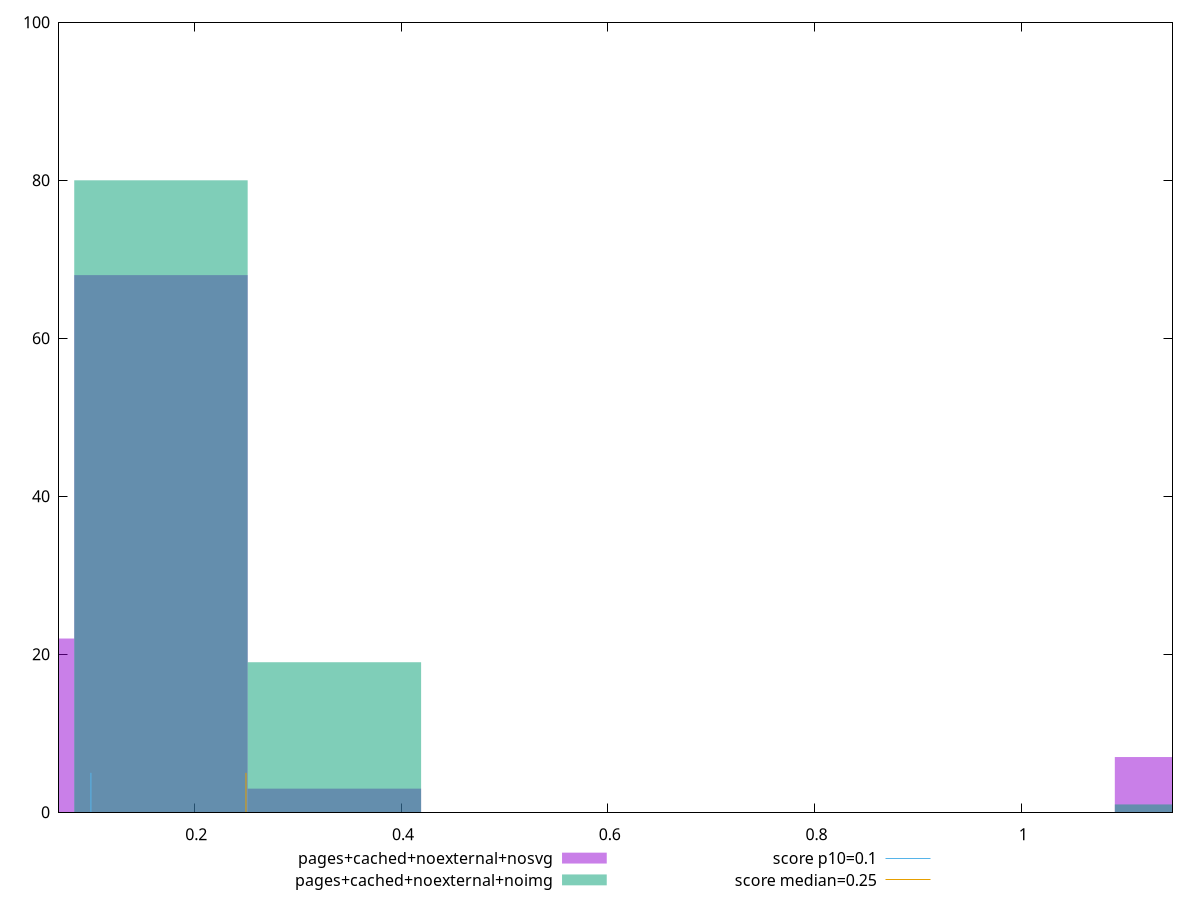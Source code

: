 reset

$pagesCachedNoexternalNosvg <<EOF
0 22
0.1677610841996349 68
0.3355221683992698 3
1.1743275893974443 7
EOF

$pagesCachedNoexternalNoimg <<EOF
0.3355221683992698 19
0.1677610841996349 80
1.1743275893974443 1
EOF

set key outside below
set boxwidth 0.1677610841996349
set xrange [0.0691375732421875:1.1462412516276042]
set yrange [0:100]
set style fill transparent solid 0.5 noborder

set parametric
set terminal svg size 640, 500 enhanced background rgb 'white'
set output "report_00007_2020-12-11T15:55:29.892Z/cumulative-layout-shift/comparison/histogram/7_vs_8.svg"

plot $pagesCachedNoexternalNosvg title "pages+cached+noexternal+nosvg" with boxes, \
     $pagesCachedNoexternalNoimg title "pages+cached+noexternal+noimg" with boxes, \
     0.1,t title "score p10=0.1", \
     0.25,t title "score median=0.25"

reset
